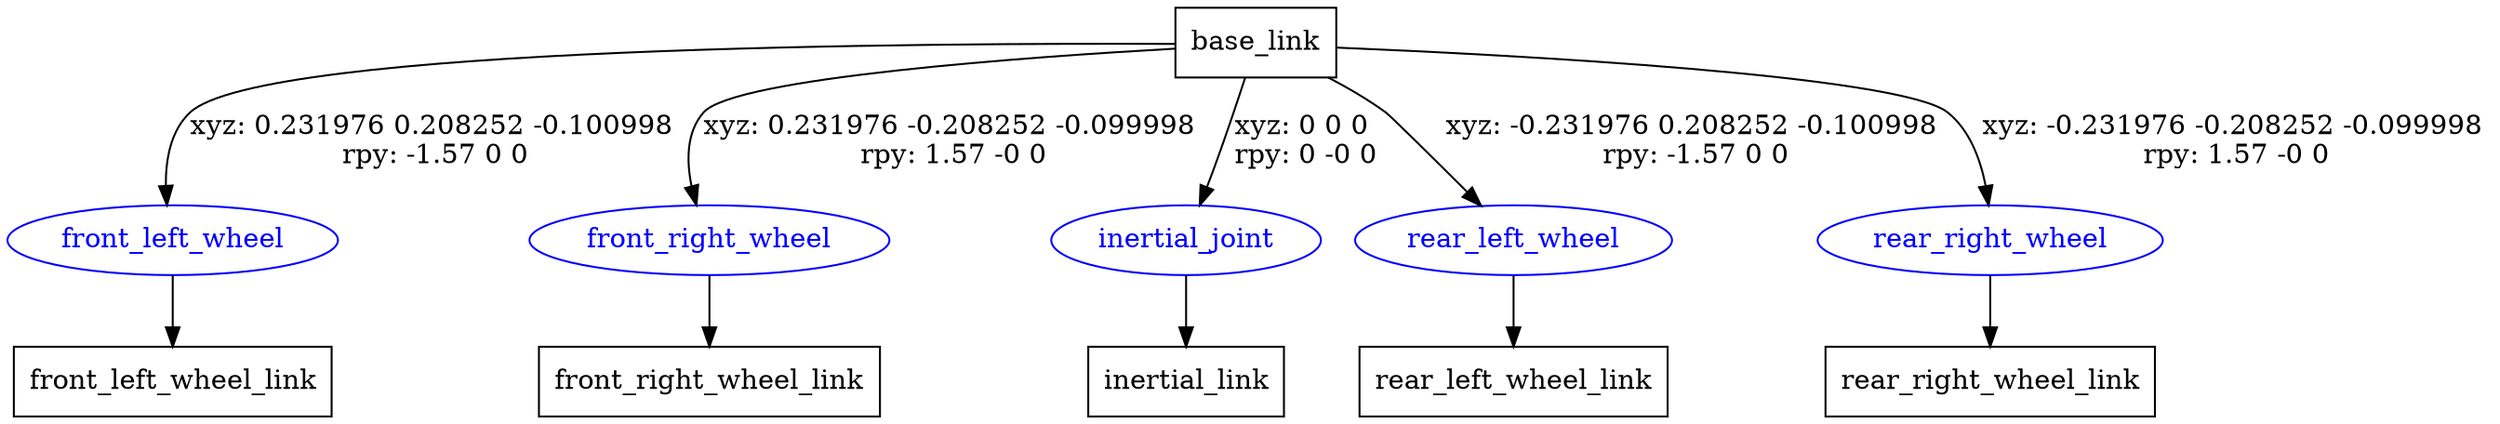 digraph G {
node [shape=box];
"base_link" [label="base_link"];
"front_left_wheel_link" [label="front_left_wheel_link"];
"front_right_wheel_link" [label="front_right_wheel_link"];
"inertial_link" [label="inertial_link"];
"rear_left_wheel_link" [label="rear_left_wheel_link"];
"rear_right_wheel_link" [label="rear_right_wheel_link"];
node [shape=ellipse, color=blue, fontcolor=blue];
"base_link" -> "front_left_wheel" [label="xyz: 0.231976 0.208252 -0.100998 \nrpy: -1.57 0 0"]
"front_left_wheel" -> "front_left_wheel_link"
"base_link" -> "front_right_wheel" [label="xyz: 0.231976 -0.208252 -0.099998 \nrpy: 1.57 -0 0"]
"front_right_wheel" -> "front_right_wheel_link"
"base_link" -> "inertial_joint" [label="xyz: 0 0 0 \nrpy: 0 -0 0"]
"inertial_joint" -> "inertial_link"
"base_link" -> "rear_left_wheel" [label="xyz: -0.231976 0.208252 -0.100998 \nrpy: -1.57 0 0"]
"rear_left_wheel" -> "rear_left_wheel_link"
"base_link" -> "rear_right_wheel" [label="xyz: -0.231976 -0.208252 -0.099998 \nrpy: 1.57 -0 0"]
"rear_right_wheel" -> "rear_right_wheel_link"
}
